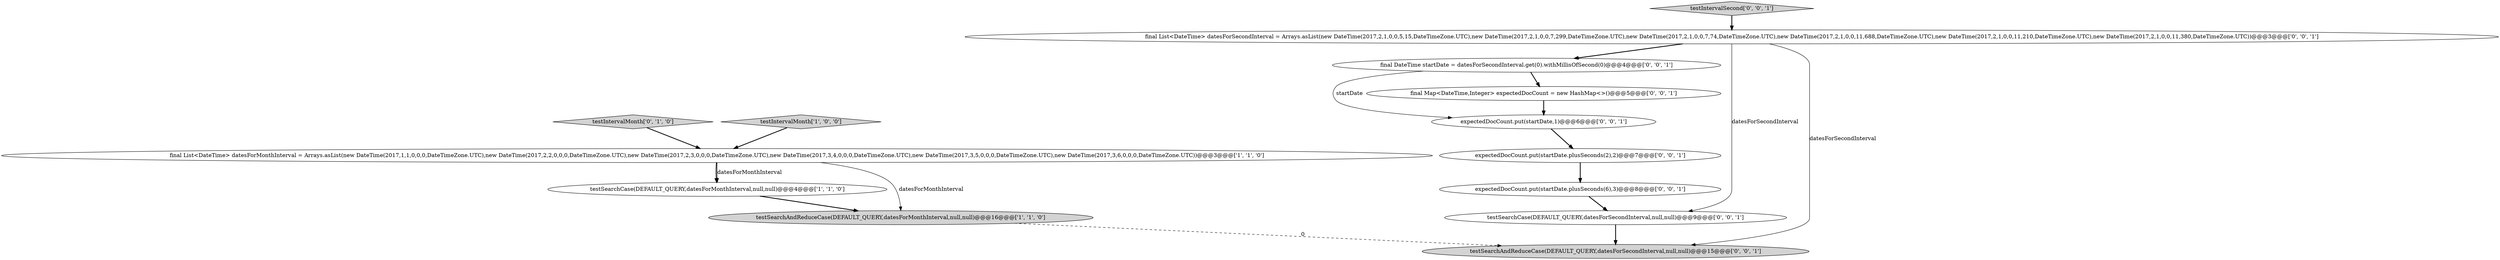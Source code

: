 digraph {
7 [style = filled, label = "expectedDocCount.put(startDate.plusSeconds(6),3)@@@8@@@['0', '0', '1']", fillcolor = white, shape = ellipse image = "AAA0AAABBB3BBB"];
11 [style = filled, label = "final DateTime startDate = datesForSecondInterval.get(0).withMillisOfSecond(0)@@@4@@@['0', '0', '1']", fillcolor = white, shape = ellipse image = "AAA0AAABBB3BBB"];
8 [style = filled, label = "expectedDocCount.put(startDate.plusSeconds(2),2)@@@7@@@['0', '0', '1']", fillcolor = white, shape = ellipse image = "AAA0AAABBB3BBB"];
2 [style = filled, label = "testSearchCase(DEFAULT_QUERY,datesForMonthInterval,null,null)@@@4@@@['1', '1', '0']", fillcolor = white, shape = ellipse image = "AAA0AAABBB1BBB"];
9 [style = filled, label = "testSearchCase(DEFAULT_QUERY,datesForSecondInterval,null,null)@@@9@@@['0', '0', '1']", fillcolor = white, shape = ellipse image = "AAA0AAABBB3BBB"];
4 [style = filled, label = "testIntervalMonth['0', '1', '0']", fillcolor = lightgray, shape = diamond image = "AAA0AAABBB2BBB"];
10 [style = filled, label = "testSearchAndReduceCase(DEFAULT_QUERY,datesForSecondInterval,null,null)@@@15@@@['0', '0', '1']", fillcolor = lightgray, shape = ellipse image = "AAA0AAABBB3BBB"];
3 [style = filled, label = "testIntervalMonth['1', '0', '0']", fillcolor = lightgray, shape = diamond image = "AAA0AAABBB1BBB"];
0 [style = filled, label = "testSearchAndReduceCase(DEFAULT_QUERY,datesForMonthInterval,null,null)@@@16@@@['1', '1', '0']", fillcolor = lightgray, shape = ellipse image = "AAA0AAABBB1BBB"];
12 [style = filled, label = "expectedDocCount.put(startDate,1)@@@6@@@['0', '0', '1']", fillcolor = white, shape = ellipse image = "AAA0AAABBB3BBB"];
1 [style = filled, label = "final List<DateTime> datesForMonthInterval = Arrays.asList(new DateTime(2017,1,1,0,0,0,DateTimeZone.UTC),new DateTime(2017,2,2,0,0,0,DateTimeZone.UTC),new DateTime(2017,2,3,0,0,0,DateTimeZone.UTC),new DateTime(2017,3,4,0,0,0,DateTimeZone.UTC),new DateTime(2017,3,5,0,0,0,DateTimeZone.UTC),new DateTime(2017,3,6,0,0,0,DateTimeZone.UTC))@@@3@@@['1', '1', '0']", fillcolor = white, shape = ellipse image = "AAA0AAABBB1BBB"];
13 [style = filled, label = "testIntervalSecond['0', '0', '1']", fillcolor = lightgray, shape = diamond image = "AAA0AAABBB3BBB"];
5 [style = filled, label = "final List<DateTime> datesForSecondInterval = Arrays.asList(new DateTime(2017,2,1,0,0,5,15,DateTimeZone.UTC),new DateTime(2017,2,1,0,0,7,299,DateTimeZone.UTC),new DateTime(2017,2,1,0,0,7,74,DateTimeZone.UTC),new DateTime(2017,2,1,0,0,11,688,DateTimeZone.UTC),new DateTime(2017,2,1,0,0,11,210,DateTimeZone.UTC),new DateTime(2017,2,1,0,0,11,380,DateTimeZone.UTC))@@@3@@@['0', '0', '1']", fillcolor = white, shape = ellipse image = "AAA0AAABBB3BBB"];
6 [style = filled, label = "final Map<DateTime,Integer> expectedDocCount = new HashMap<>()@@@5@@@['0', '0', '1']", fillcolor = white, shape = ellipse image = "AAA0AAABBB3BBB"];
8->7 [style = bold, label=""];
9->10 [style = bold, label=""];
2->0 [style = bold, label=""];
0->10 [style = dashed, label="0"];
11->12 [style = solid, label="startDate"];
5->10 [style = solid, label="datesForSecondInterval"];
4->1 [style = bold, label=""];
1->0 [style = solid, label="datesForMonthInterval"];
5->11 [style = bold, label=""];
11->6 [style = bold, label=""];
12->8 [style = bold, label=""];
1->2 [style = bold, label=""];
5->9 [style = solid, label="datesForSecondInterval"];
13->5 [style = bold, label=""];
1->2 [style = solid, label="datesForMonthInterval"];
3->1 [style = bold, label=""];
6->12 [style = bold, label=""];
7->9 [style = bold, label=""];
}
